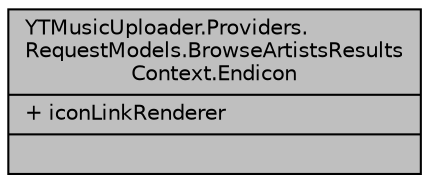 digraph "YTMusicUploader.Providers.RequestModels.BrowseArtistsResultsContext.Endicon"
{
 // LATEX_PDF_SIZE
  edge [fontname="Helvetica",fontsize="10",labelfontname="Helvetica",labelfontsize="10"];
  node [fontname="Helvetica",fontsize="10",shape=record];
  Node1 [label="{YTMusicUploader.Providers.\lRequestModels.BrowseArtistsResults\lContext.Endicon\n|+ iconLinkRenderer\l|}",height=0.2,width=0.4,color="black", fillcolor="grey75", style="filled", fontcolor="black",tooltip=" "];
}
